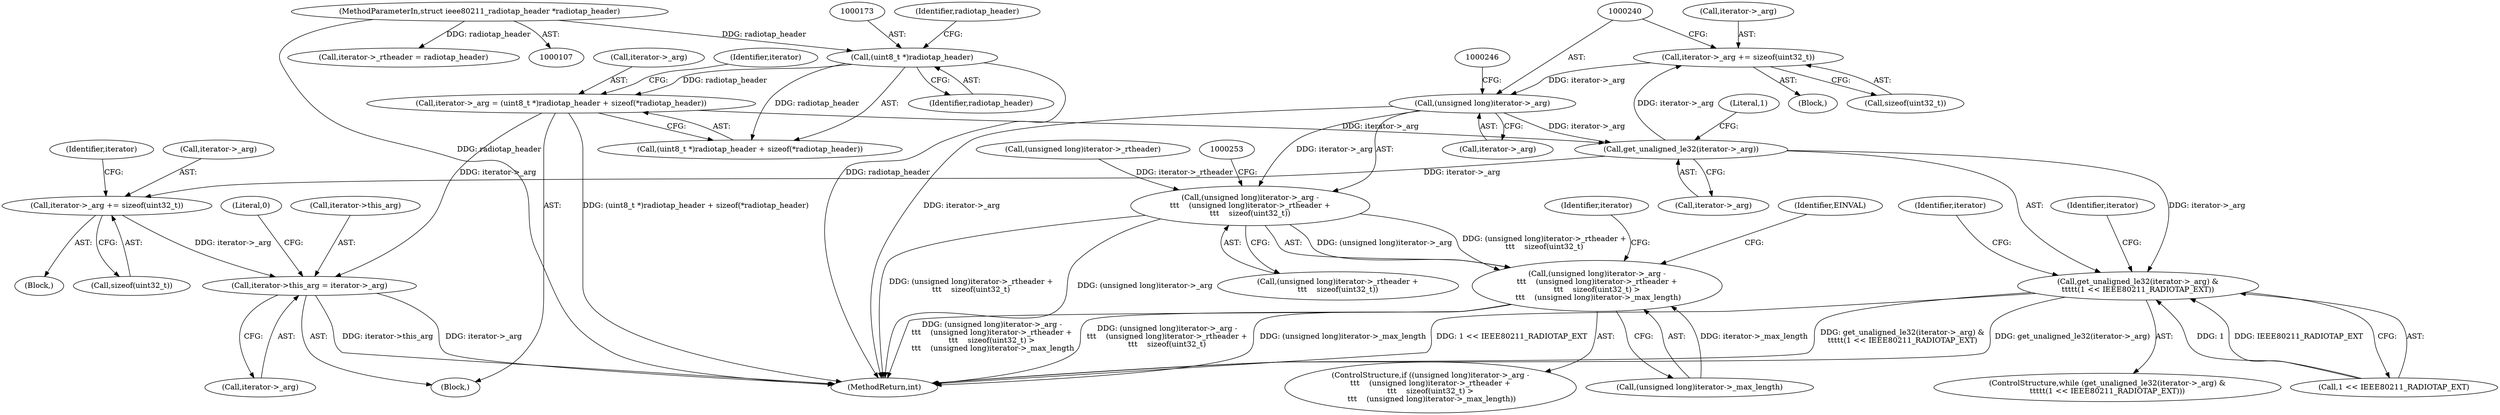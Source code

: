digraph "0_linux_f5563318ff1bde15b10e736e97ffce13be08bc1a@API" {
"1000230" [label="(Call,iterator->_arg += sizeof(uint32_t))"];
"1000222" [label="(Call,get_unaligned_le32(iterator->_arg))"];
"1000167" [label="(Call,iterator->_arg = (uint8_t *)radiotap_header + sizeof(*radiotap_header))"];
"1000172" [label="(Call,(uint8_t *)radiotap_header)"];
"1000109" [label="(MethodParameterIn,struct ieee80211_radiotap_header *radiotap_header)"];
"1000239" [label="(Call,(unsigned long)iterator->_arg)"];
"1000230" [label="(Call,iterator->_arg += sizeof(uint32_t))"];
"1000221" [label="(Call,get_unaligned_le32(iterator->_arg) &\n\t\t\t\t\t(1 << IEEE80211_RADIOTAP_EXT))"];
"1000260" [label="(Call,iterator->_arg += sizeof(uint32_t))"];
"1000266" [label="(Call,iterator->this_arg = iterator->_arg)"];
"1000238" [label="(Call,(unsigned long)iterator->_arg -\n\t\t\t    (unsigned long)iterator->_rtheader +\n\t\t\t    sizeof(uint32_t))"];
"1000237" [label="(Call,(unsigned long)iterator->_arg -\n\t\t\t    (unsigned long)iterator->_rtheader +\n\t\t\t    sizeof(uint32_t) >\n \t\t\t    (unsigned long)iterator->_max_length)"];
"1000227" [label="(Literal,1)"];
"1000224" [label="(Identifier,iterator)"];
"1000177" [label="(Identifier,radiotap_header)"];
"1000241" [label="(Call,iterator->_arg)"];
"1000267" [label="(Call,iterator->this_arg)"];
"1000226" [label="(Call,1 << IEEE80211_RADIOTAP_EXT)"];
"1000239" [label="(Call,(unsigned long)iterator->_arg)"];
"1000275" [label="(MethodReturn,int)"];
"1000220" [label="(ControlStructure,while (get_unaligned_le32(iterator->_arg) &\n\t\t\t\t\t(1 << IEEE80211_RADIOTAP_EXT)))"];
"1000168" [label="(Call,iterator->_arg)"];
"1000252" [label="(Call,(unsigned long)iterator->_max_length)"];
"1000264" [label="(Call,sizeof(uint32_t))"];
"1000230" [label="(Call,iterator->_arg += sizeof(uint32_t))"];
"1000174" [label="(Identifier,radiotap_header)"];
"1000261" [label="(Call,iterator->_arg)"];
"1000219" [label="(Block,)"];
"1000266" [label="(Call,iterator->this_arg = iterator->_arg)"];
"1000171" [label="(Call,(uint8_t *)radiotap_header + sizeof(*radiotap_header))"];
"1000234" [label="(Call,sizeof(uint32_t))"];
"1000229" [label="(Block,)"];
"1000259" [label="(Identifier,EINVAL)"];
"1000236" [label="(ControlStructure,if ((unsigned long)iterator->_arg -\n\t\t\t    (unsigned long)iterator->_rtheader +\n\t\t\t    sizeof(uint32_t) >\n \t\t\t    (unsigned long)iterator->_max_length))"];
"1000244" [label="(Call,(unsigned long)iterator->_rtheader +\n\t\t\t    sizeof(uint32_t))"];
"1000112" [label="(Block,)"];
"1000231" [label="(Call,iterator->_arg)"];
"1000221" [label="(Call,get_unaligned_le32(iterator->_arg) &\n\t\t\t\t\t(1 << IEEE80211_RADIOTAP_EXT))"];
"1000260" [label="(Call,iterator->_arg += sizeof(uint32_t))"];
"1000139" [label="(Call,iterator->_rtheader = radiotap_header)"];
"1000245" [label="(Call,(unsigned long)iterator->_rtheader)"];
"1000237" [label="(Call,(unsigned long)iterator->_arg -\n\t\t\t    (unsigned long)iterator->_rtheader +\n\t\t\t    sizeof(uint32_t) >\n \t\t\t    (unsigned long)iterator->_max_length)"];
"1000180" [label="(Identifier,iterator)"];
"1000238" [label="(Call,(unsigned long)iterator->_arg -\n\t\t\t    (unsigned long)iterator->_rtheader +\n\t\t\t    sizeof(uint32_t))"];
"1000109" [label="(MethodParameterIn,struct ieee80211_radiotap_header *radiotap_header)"];
"1000223" [label="(Call,iterator->_arg)"];
"1000232" [label="(Identifier,iterator)"];
"1000268" [label="(Identifier,iterator)"];
"1000172" [label="(Call,(uint8_t *)radiotap_header)"];
"1000222" [label="(Call,get_unaligned_le32(iterator->_arg))"];
"1000167" [label="(Call,iterator->_arg = (uint8_t *)radiotap_header + sizeof(*radiotap_header))"];
"1000270" [label="(Call,iterator->_arg)"];
"1000274" [label="(Literal,0)"];
"1000262" [label="(Identifier,iterator)"];
"1000230" -> "1000229"  [label="AST: "];
"1000230" -> "1000234"  [label="CFG: "];
"1000231" -> "1000230"  [label="AST: "];
"1000234" -> "1000230"  [label="AST: "];
"1000240" -> "1000230"  [label="CFG: "];
"1000222" -> "1000230"  [label="DDG: iterator->_arg"];
"1000230" -> "1000239"  [label="DDG: iterator->_arg"];
"1000222" -> "1000221"  [label="AST: "];
"1000222" -> "1000223"  [label="CFG: "];
"1000223" -> "1000222"  [label="AST: "];
"1000227" -> "1000222"  [label="CFG: "];
"1000222" -> "1000221"  [label="DDG: iterator->_arg"];
"1000167" -> "1000222"  [label="DDG: iterator->_arg"];
"1000239" -> "1000222"  [label="DDG: iterator->_arg"];
"1000222" -> "1000260"  [label="DDG: iterator->_arg"];
"1000167" -> "1000112"  [label="AST: "];
"1000167" -> "1000171"  [label="CFG: "];
"1000168" -> "1000167"  [label="AST: "];
"1000171" -> "1000167"  [label="AST: "];
"1000180" -> "1000167"  [label="CFG: "];
"1000167" -> "1000275"  [label="DDG: (uint8_t *)radiotap_header + sizeof(*radiotap_header)"];
"1000172" -> "1000167"  [label="DDG: radiotap_header"];
"1000167" -> "1000266"  [label="DDG: iterator->_arg"];
"1000172" -> "1000171"  [label="AST: "];
"1000172" -> "1000174"  [label="CFG: "];
"1000173" -> "1000172"  [label="AST: "];
"1000174" -> "1000172"  [label="AST: "];
"1000177" -> "1000172"  [label="CFG: "];
"1000172" -> "1000275"  [label="DDG: radiotap_header"];
"1000172" -> "1000171"  [label="DDG: radiotap_header"];
"1000109" -> "1000172"  [label="DDG: radiotap_header"];
"1000109" -> "1000107"  [label="AST: "];
"1000109" -> "1000275"  [label="DDG: radiotap_header"];
"1000109" -> "1000139"  [label="DDG: radiotap_header"];
"1000239" -> "1000238"  [label="AST: "];
"1000239" -> "1000241"  [label="CFG: "];
"1000240" -> "1000239"  [label="AST: "];
"1000241" -> "1000239"  [label="AST: "];
"1000246" -> "1000239"  [label="CFG: "];
"1000239" -> "1000275"  [label="DDG: iterator->_arg"];
"1000239" -> "1000238"  [label="DDG: iterator->_arg"];
"1000221" -> "1000220"  [label="AST: "];
"1000221" -> "1000226"  [label="CFG: "];
"1000226" -> "1000221"  [label="AST: "];
"1000232" -> "1000221"  [label="CFG: "];
"1000262" -> "1000221"  [label="CFG: "];
"1000221" -> "1000275"  [label="DDG: 1 << IEEE80211_RADIOTAP_EXT"];
"1000221" -> "1000275"  [label="DDG: get_unaligned_le32(iterator->_arg) &\n\t\t\t\t\t(1 << IEEE80211_RADIOTAP_EXT)"];
"1000221" -> "1000275"  [label="DDG: get_unaligned_le32(iterator->_arg)"];
"1000226" -> "1000221"  [label="DDG: 1"];
"1000226" -> "1000221"  [label="DDG: IEEE80211_RADIOTAP_EXT"];
"1000260" -> "1000219"  [label="AST: "];
"1000260" -> "1000264"  [label="CFG: "];
"1000261" -> "1000260"  [label="AST: "];
"1000264" -> "1000260"  [label="AST: "];
"1000268" -> "1000260"  [label="CFG: "];
"1000260" -> "1000266"  [label="DDG: iterator->_arg"];
"1000266" -> "1000112"  [label="AST: "];
"1000266" -> "1000270"  [label="CFG: "];
"1000267" -> "1000266"  [label="AST: "];
"1000270" -> "1000266"  [label="AST: "];
"1000274" -> "1000266"  [label="CFG: "];
"1000266" -> "1000275"  [label="DDG: iterator->this_arg"];
"1000266" -> "1000275"  [label="DDG: iterator->_arg"];
"1000238" -> "1000237"  [label="AST: "];
"1000238" -> "1000244"  [label="CFG: "];
"1000244" -> "1000238"  [label="AST: "];
"1000253" -> "1000238"  [label="CFG: "];
"1000238" -> "1000275"  [label="DDG: (unsigned long)iterator->_arg"];
"1000238" -> "1000275"  [label="DDG: (unsigned long)iterator->_rtheader +\n\t\t\t    sizeof(uint32_t)"];
"1000238" -> "1000237"  [label="DDG: (unsigned long)iterator->_arg"];
"1000238" -> "1000237"  [label="DDG: (unsigned long)iterator->_rtheader +\n\t\t\t    sizeof(uint32_t)"];
"1000245" -> "1000238"  [label="DDG: iterator->_rtheader"];
"1000237" -> "1000236"  [label="AST: "];
"1000237" -> "1000252"  [label="CFG: "];
"1000252" -> "1000237"  [label="AST: "];
"1000224" -> "1000237"  [label="CFG: "];
"1000259" -> "1000237"  [label="CFG: "];
"1000237" -> "1000275"  [label="DDG: (unsigned long)iterator->_arg -\n\t\t\t    (unsigned long)iterator->_rtheader +\n\t\t\t    sizeof(uint32_t) >\n \t\t\t    (unsigned long)iterator->_max_length"];
"1000237" -> "1000275"  [label="DDG: (unsigned long)iterator->_arg -\n\t\t\t    (unsigned long)iterator->_rtheader +\n\t\t\t    sizeof(uint32_t)"];
"1000237" -> "1000275"  [label="DDG: (unsigned long)iterator->_max_length"];
"1000252" -> "1000237"  [label="DDG: iterator->_max_length"];
}
